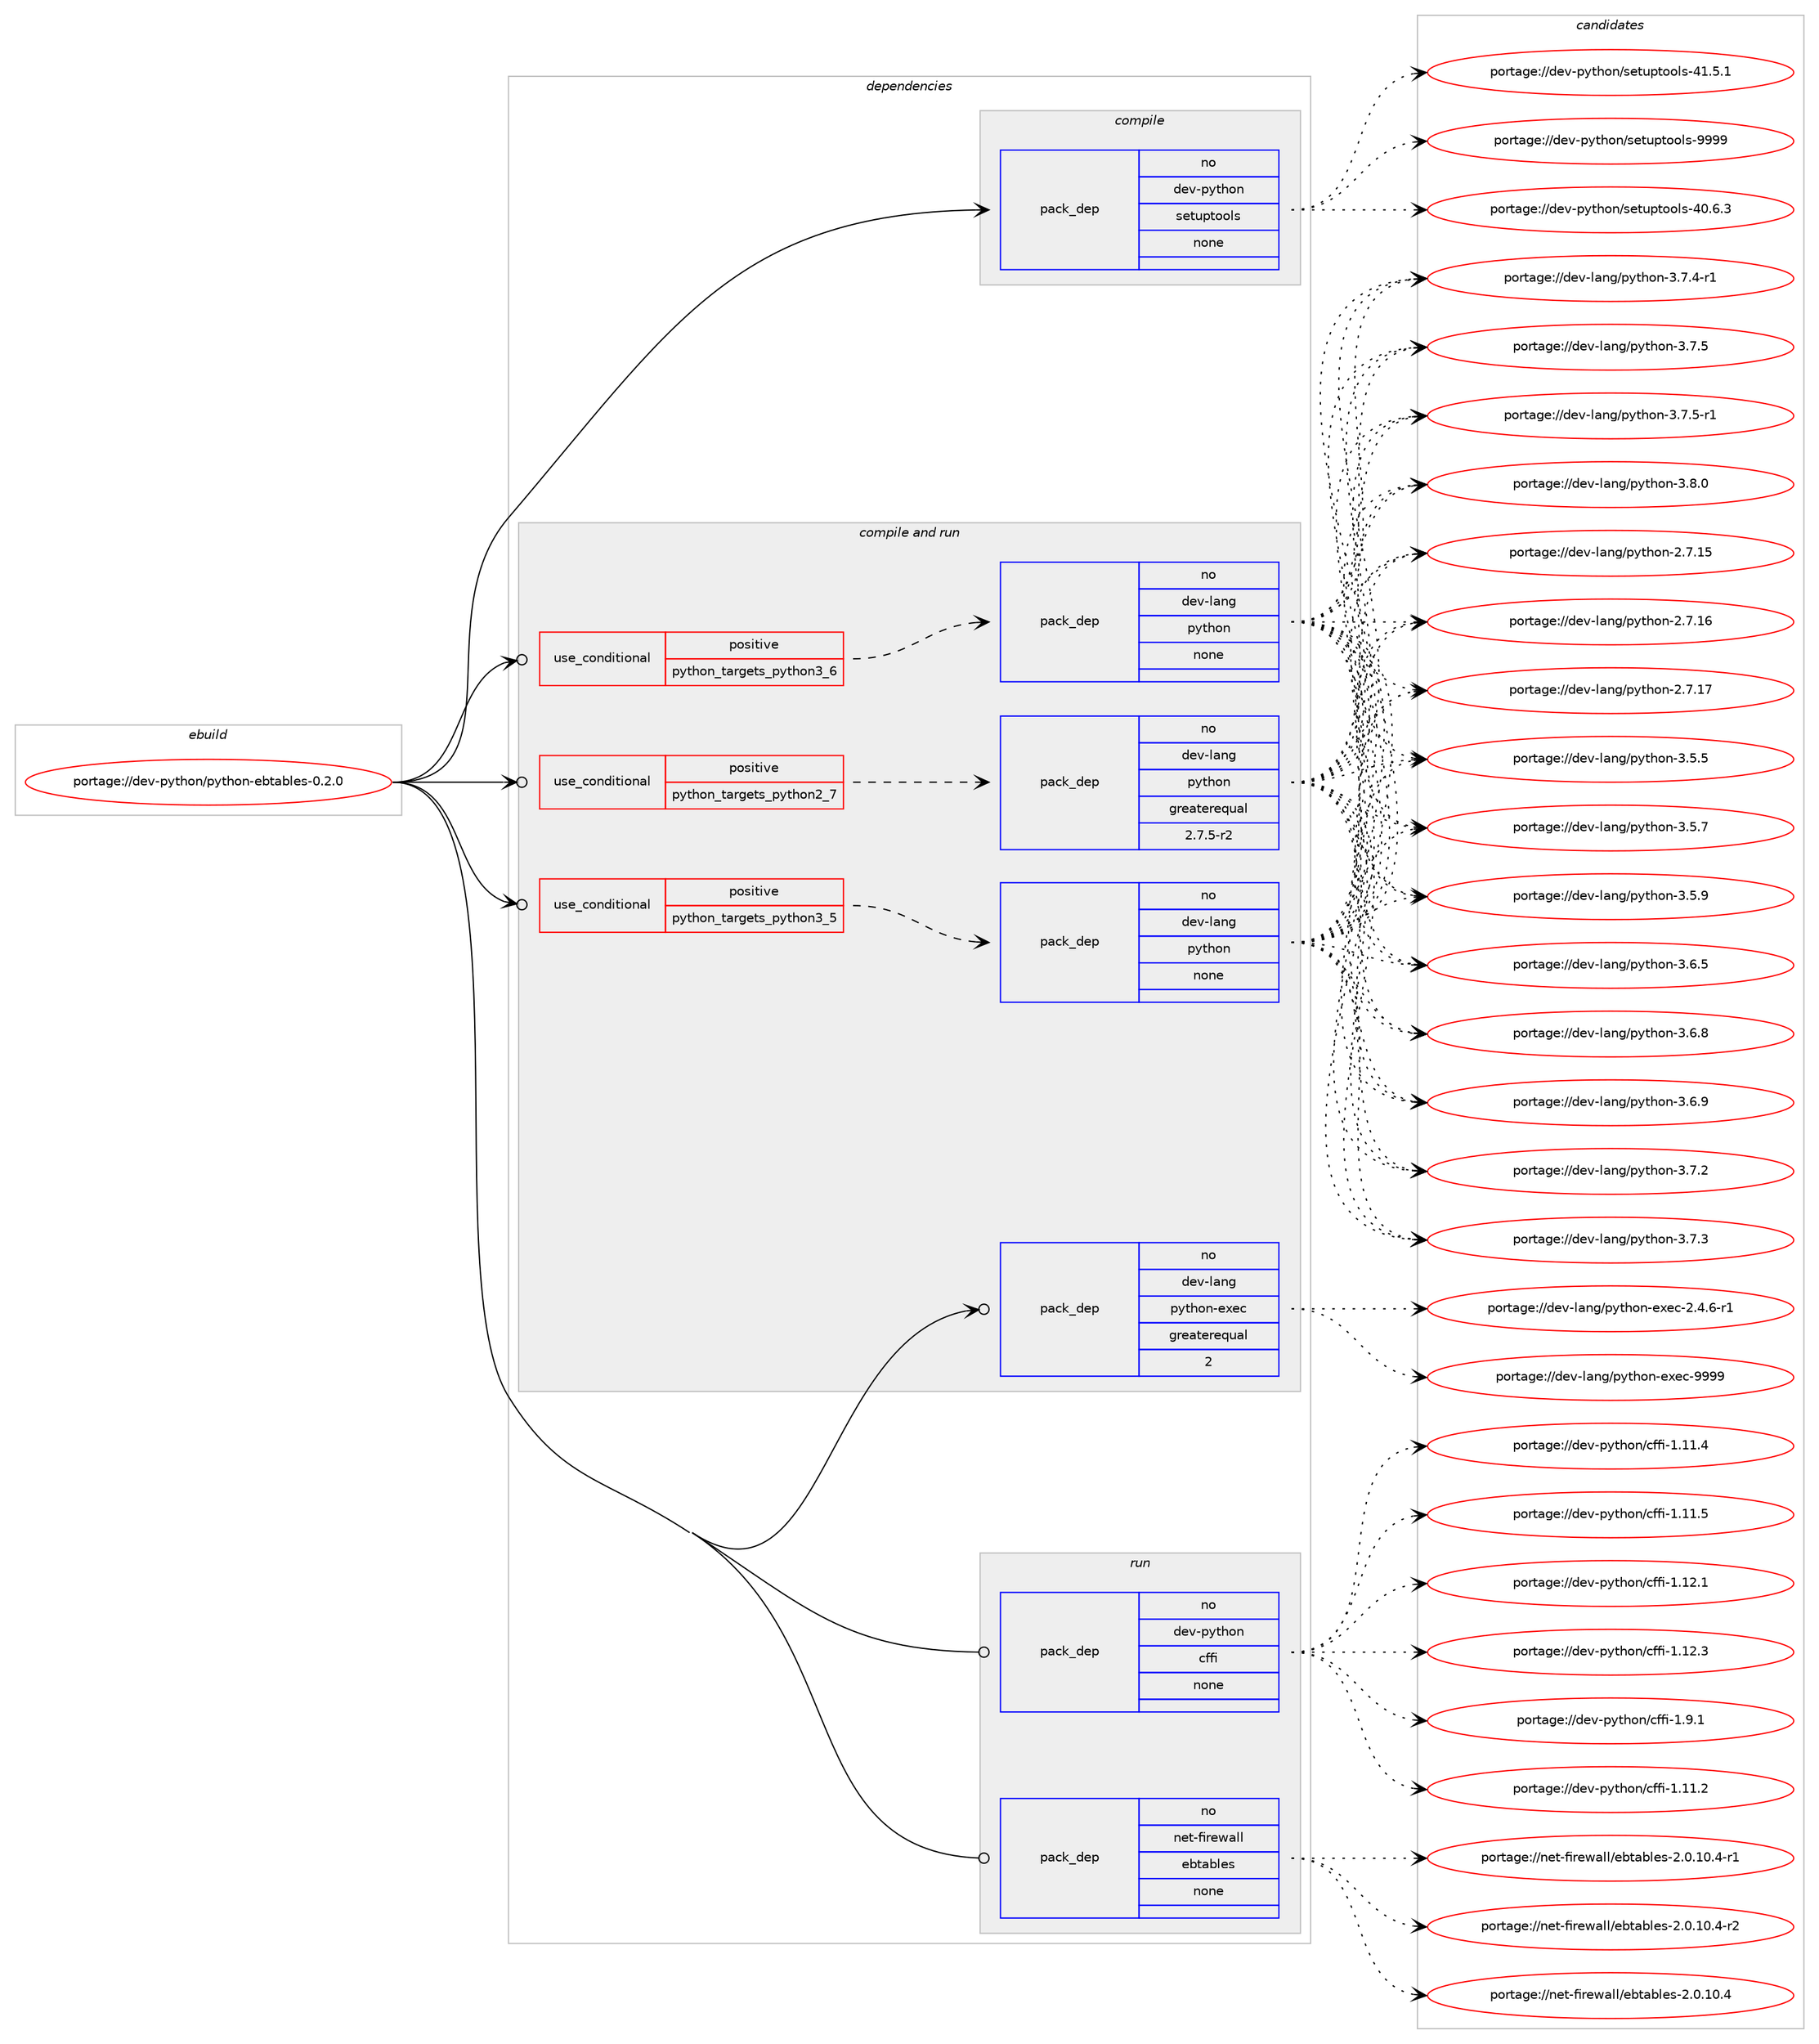 digraph prolog {

# *************
# Graph options
# *************

newrank=true;
concentrate=true;
compound=true;
graph [rankdir=LR,fontname=Helvetica,fontsize=10,ranksep=1.5];#, ranksep=2.5, nodesep=0.2];
edge  [arrowhead=vee];
node  [fontname=Helvetica,fontsize=10];

# **********
# The ebuild
# **********

subgraph cluster_leftcol {
color=gray;
rank=same;
label=<<i>ebuild</i>>;
id [label="portage://dev-python/python-ebtables-0.2.0", color=red, width=4, href="../dev-python/python-ebtables-0.2.0.svg"];
}

# ****************
# The dependencies
# ****************

subgraph cluster_midcol {
color=gray;
label=<<i>dependencies</i>>;
subgraph cluster_compile {
fillcolor="#eeeeee";
style=filled;
label=<<i>compile</i>>;
subgraph pack125693 {
dependency165870 [label=<<TABLE BORDER="0" CELLBORDER="1" CELLSPACING="0" CELLPADDING="4" WIDTH="220"><TR><TD ROWSPAN="6" CELLPADDING="30">pack_dep</TD></TR><TR><TD WIDTH="110">no</TD></TR><TR><TD>dev-python</TD></TR><TR><TD>setuptools</TD></TR><TR><TD>none</TD></TR><TR><TD></TD></TR></TABLE>>, shape=none, color=blue];
}
id:e -> dependency165870:w [weight=20,style="solid",arrowhead="vee"];
}
subgraph cluster_compileandrun {
fillcolor="#eeeeee";
style=filled;
label=<<i>compile and run</i>>;
subgraph cond36785 {
dependency165871 [label=<<TABLE BORDER="0" CELLBORDER="1" CELLSPACING="0" CELLPADDING="4"><TR><TD ROWSPAN="3" CELLPADDING="10">use_conditional</TD></TR><TR><TD>positive</TD></TR><TR><TD>python_targets_python2_7</TD></TR></TABLE>>, shape=none, color=red];
subgraph pack125694 {
dependency165872 [label=<<TABLE BORDER="0" CELLBORDER="1" CELLSPACING="0" CELLPADDING="4" WIDTH="220"><TR><TD ROWSPAN="6" CELLPADDING="30">pack_dep</TD></TR><TR><TD WIDTH="110">no</TD></TR><TR><TD>dev-lang</TD></TR><TR><TD>python</TD></TR><TR><TD>greaterequal</TD></TR><TR><TD>2.7.5-r2</TD></TR></TABLE>>, shape=none, color=blue];
}
dependency165871:e -> dependency165872:w [weight=20,style="dashed",arrowhead="vee"];
}
id:e -> dependency165871:w [weight=20,style="solid",arrowhead="odotvee"];
subgraph cond36786 {
dependency165873 [label=<<TABLE BORDER="0" CELLBORDER="1" CELLSPACING="0" CELLPADDING="4"><TR><TD ROWSPAN="3" CELLPADDING="10">use_conditional</TD></TR><TR><TD>positive</TD></TR><TR><TD>python_targets_python3_5</TD></TR></TABLE>>, shape=none, color=red];
subgraph pack125695 {
dependency165874 [label=<<TABLE BORDER="0" CELLBORDER="1" CELLSPACING="0" CELLPADDING="4" WIDTH="220"><TR><TD ROWSPAN="6" CELLPADDING="30">pack_dep</TD></TR><TR><TD WIDTH="110">no</TD></TR><TR><TD>dev-lang</TD></TR><TR><TD>python</TD></TR><TR><TD>none</TD></TR><TR><TD></TD></TR></TABLE>>, shape=none, color=blue];
}
dependency165873:e -> dependency165874:w [weight=20,style="dashed",arrowhead="vee"];
}
id:e -> dependency165873:w [weight=20,style="solid",arrowhead="odotvee"];
subgraph cond36787 {
dependency165875 [label=<<TABLE BORDER="0" CELLBORDER="1" CELLSPACING="0" CELLPADDING="4"><TR><TD ROWSPAN="3" CELLPADDING="10">use_conditional</TD></TR><TR><TD>positive</TD></TR><TR><TD>python_targets_python3_6</TD></TR></TABLE>>, shape=none, color=red];
subgraph pack125696 {
dependency165876 [label=<<TABLE BORDER="0" CELLBORDER="1" CELLSPACING="0" CELLPADDING="4" WIDTH="220"><TR><TD ROWSPAN="6" CELLPADDING="30">pack_dep</TD></TR><TR><TD WIDTH="110">no</TD></TR><TR><TD>dev-lang</TD></TR><TR><TD>python</TD></TR><TR><TD>none</TD></TR><TR><TD></TD></TR></TABLE>>, shape=none, color=blue];
}
dependency165875:e -> dependency165876:w [weight=20,style="dashed",arrowhead="vee"];
}
id:e -> dependency165875:w [weight=20,style="solid",arrowhead="odotvee"];
subgraph pack125697 {
dependency165877 [label=<<TABLE BORDER="0" CELLBORDER="1" CELLSPACING="0" CELLPADDING="4" WIDTH="220"><TR><TD ROWSPAN="6" CELLPADDING="30">pack_dep</TD></TR><TR><TD WIDTH="110">no</TD></TR><TR><TD>dev-lang</TD></TR><TR><TD>python-exec</TD></TR><TR><TD>greaterequal</TD></TR><TR><TD>2</TD></TR></TABLE>>, shape=none, color=blue];
}
id:e -> dependency165877:w [weight=20,style="solid",arrowhead="odotvee"];
}
subgraph cluster_run {
fillcolor="#eeeeee";
style=filled;
label=<<i>run</i>>;
subgraph pack125698 {
dependency165878 [label=<<TABLE BORDER="0" CELLBORDER="1" CELLSPACING="0" CELLPADDING="4" WIDTH="220"><TR><TD ROWSPAN="6" CELLPADDING="30">pack_dep</TD></TR><TR><TD WIDTH="110">no</TD></TR><TR><TD>dev-python</TD></TR><TR><TD>cffi</TD></TR><TR><TD>none</TD></TR><TR><TD></TD></TR></TABLE>>, shape=none, color=blue];
}
id:e -> dependency165878:w [weight=20,style="solid",arrowhead="odot"];
subgraph pack125699 {
dependency165879 [label=<<TABLE BORDER="0" CELLBORDER="1" CELLSPACING="0" CELLPADDING="4" WIDTH="220"><TR><TD ROWSPAN="6" CELLPADDING="30">pack_dep</TD></TR><TR><TD WIDTH="110">no</TD></TR><TR><TD>net-firewall</TD></TR><TR><TD>ebtables</TD></TR><TR><TD>none</TD></TR><TR><TD></TD></TR></TABLE>>, shape=none, color=blue];
}
id:e -> dependency165879:w [weight=20,style="solid",arrowhead="odot"];
}
}

# **************
# The candidates
# **************

subgraph cluster_choices {
rank=same;
color=gray;
label=<<i>candidates</i>>;

subgraph choice125693 {
color=black;
nodesep=1;
choiceportage100101118451121211161041111104711510111611711211611111110811545524846544651 [label="portage://dev-python/setuptools-40.6.3", color=red, width=4,href="../dev-python/setuptools-40.6.3.svg"];
choiceportage100101118451121211161041111104711510111611711211611111110811545524946534649 [label="portage://dev-python/setuptools-41.5.1", color=red, width=4,href="../dev-python/setuptools-41.5.1.svg"];
choiceportage10010111845112121116104111110471151011161171121161111111081154557575757 [label="portage://dev-python/setuptools-9999", color=red, width=4,href="../dev-python/setuptools-9999.svg"];
dependency165870:e -> choiceportage100101118451121211161041111104711510111611711211611111110811545524846544651:w [style=dotted,weight="100"];
dependency165870:e -> choiceportage100101118451121211161041111104711510111611711211611111110811545524946534649:w [style=dotted,weight="100"];
dependency165870:e -> choiceportage10010111845112121116104111110471151011161171121161111111081154557575757:w [style=dotted,weight="100"];
}
subgraph choice125694 {
color=black;
nodesep=1;
choiceportage10010111845108971101034711212111610411111045504655464953 [label="portage://dev-lang/python-2.7.15", color=red, width=4,href="../dev-lang/python-2.7.15.svg"];
choiceportage10010111845108971101034711212111610411111045504655464954 [label="portage://dev-lang/python-2.7.16", color=red, width=4,href="../dev-lang/python-2.7.16.svg"];
choiceportage10010111845108971101034711212111610411111045504655464955 [label="portage://dev-lang/python-2.7.17", color=red, width=4,href="../dev-lang/python-2.7.17.svg"];
choiceportage100101118451089711010347112121116104111110455146534653 [label="portage://dev-lang/python-3.5.5", color=red, width=4,href="../dev-lang/python-3.5.5.svg"];
choiceportage100101118451089711010347112121116104111110455146534655 [label="portage://dev-lang/python-3.5.7", color=red, width=4,href="../dev-lang/python-3.5.7.svg"];
choiceportage100101118451089711010347112121116104111110455146534657 [label="portage://dev-lang/python-3.5.9", color=red, width=4,href="../dev-lang/python-3.5.9.svg"];
choiceportage100101118451089711010347112121116104111110455146544653 [label="portage://dev-lang/python-3.6.5", color=red, width=4,href="../dev-lang/python-3.6.5.svg"];
choiceportage100101118451089711010347112121116104111110455146544656 [label="portage://dev-lang/python-3.6.8", color=red, width=4,href="../dev-lang/python-3.6.8.svg"];
choiceportage100101118451089711010347112121116104111110455146544657 [label="portage://dev-lang/python-3.6.9", color=red, width=4,href="../dev-lang/python-3.6.9.svg"];
choiceportage100101118451089711010347112121116104111110455146554650 [label="portage://dev-lang/python-3.7.2", color=red, width=4,href="../dev-lang/python-3.7.2.svg"];
choiceportage100101118451089711010347112121116104111110455146554651 [label="portage://dev-lang/python-3.7.3", color=red, width=4,href="../dev-lang/python-3.7.3.svg"];
choiceportage1001011184510897110103471121211161041111104551465546524511449 [label="portage://dev-lang/python-3.7.4-r1", color=red, width=4,href="../dev-lang/python-3.7.4-r1.svg"];
choiceportage100101118451089711010347112121116104111110455146554653 [label="portage://dev-lang/python-3.7.5", color=red, width=4,href="../dev-lang/python-3.7.5.svg"];
choiceportage1001011184510897110103471121211161041111104551465546534511449 [label="portage://dev-lang/python-3.7.5-r1", color=red, width=4,href="../dev-lang/python-3.7.5-r1.svg"];
choiceportage100101118451089711010347112121116104111110455146564648 [label="portage://dev-lang/python-3.8.0", color=red, width=4,href="../dev-lang/python-3.8.0.svg"];
dependency165872:e -> choiceportage10010111845108971101034711212111610411111045504655464953:w [style=dotted,weight="100"];
dependency165872:e -> choiceportage10010111845108971101034711212111610411111045504655464954:w [style=dotted,weight="100"];
dependency165872:e -> choiceportage10010111845108971101034711212111610411111045504655464955:w [style=dotted,weight="100"];
dependency165872:e -> choiceportage100101118451089711010347112121116104111110455146534653:w [style=dotted,weight="100"];
dependency165872:e -> choiceportage100101118451089711010347112121116104111110455146534655:w [style=dotted,weight="100"];
dependency165872:e -> choiceportage100101118451089711010347112121116104111110455146534657:w [style=dotted,weight="100"];
dependency165872:e -> choiceportage100101118451089711010347112121116104111110455146544653:w [style=dotted,weight="100"];
dependency165872:e -> choiceportage100101118451089711010347112121116104111110455146544656:w [style=dotted,weight="100"];
dependency165872:e -> choiceportage100101118451089711010347112121116104111110455146544657:w [style=dotted,weight="100"];
dependency165872:e -> choiceportage100101118451089711010347112121116104111110455146554650:w [style=dotted,weight="100"];
dependency165872:e -> choiceportage100101118451089711010347112121116104111110455146554651:w [style=dotted,weight="100"];
dependency165872:e -> choiceportage1001011184510897110103471121211161041111104551465546524511449:w [style=dotted,weight="100"];
dependency165872:e -> choiceportage100101118451089711010347112121116104111110455146554653:w [style=dotted,weight="100"];
dependency165872:e -> choiceportage1001011184510897110103471121211161041111104551465546534511449:w [style=dotted,weight="100"];
dependency165872:e -> choiceportage100101118451089711010347112121116104111110455146564648:w [style=dotted,weight="100"];
}
subgraph choice125695 {
color=black;
nodesep=1;
choiceportage10010111845108971101034711212111610411111045504655464953 [label="portage://dev-lang/python-2.7.15", color=red, width=4,href="../dev-lang/python-2.7.15.svg"];
choiceportage10010111845108971101034711212111610411111045504655464954 [label="portage://dev-lang/python-2.7.16", color=red, width=4,href="../dev-lang/python-2.7.16.svg"];
choiceportage10010111845108971101034711212111610411111045504655464955 [label="portage://dev-lang/python-2.7.17", color=red, width=4,href="../dev-lang/python-2.7.17.svg"];
choiceportage100101118451089711010347112121116104111110455146534653 [label="portage://dev-lang/python-3.5.5", color=red, width=4,href="../dev-lang/python-3.5.5.svg"];
choiceportage100101118451089711010347112121116104111110455146534655 [label="portage://dev-lang/python-3.5.7", color=red, width=4,href="../dev-lang/python-3.5.7.svg"];
choiceportage100101118451089711010347112121116104111110455146534657 [label="portage://dev-lang/python-3.5.9", color=red, width=4,href="../dev-lang/python-3.5.9.svg"];
choiceportage100101118451089711010347112121116104111110455146544653 [label="portage://dev-lang/python-3.6.5", color=red, width=4,href="../dev-lang/python-3.6.5.svg"];
choiceportage100101118451089711010347112121116104111110455146544656 [label="portage://dev-lang/python-3.6.8", color=red, width=4,href="../dev-lang/python-3.6.8.svg"];
choiceportage100101118451089711010347112121116104111110455146544657 [label="portage://dev-lang/python-3.6.9", color=red, width=4,href="../dev-lang/python-3.6.9.svg"];
choiceportage100101118451089711010347112121116104111110455146554650 [label="portage://dev-lang/python-3.7.2", color=red, width=4,href="../dev-lang/python-3.7.2.svg"];
choiceportage100101118451089711010347112121116104111110455146554651 [label="portage://dev-lang/python-3.7.3", color=red, width=4,href="../dev-lang/python-3.7.3.svg"];
choiceportage1001011184510897110103471121211161041111104551465546524511449 [label="portage://dev-lang/python-3.7.4-r1", color=red, width=4,href="../dev-lang/python-3.7.4-r1.svg"];
choiceportage100101118451089711010347112121116104111110455146554653 [label="portage://dev-lang/python-3.7.5", color=red, width=4,href="../dev-lang/python-3.7.5.svg"];
choiceportage1001011184510897110103471121211161041111104551465546534511449 [label="portage://dev-lang/python-3.7.5-r1", color=red, width=4,href="../dev-lang/python-3.7.5-r1.svg"];
choiceportage100101118451089711010347112121116104111110455146564648 [label="portage://dev-lang/python-3.8.0", color=red, width=4,href="../dev-lang/python-3.8.0.svg"];
dependency165874:e -> choiceportage10010111845108971101034711212111610411111045504655464953:w [style=dotted,weight="100"];
dependency165874:e -> choiceportage10010111845108971101034711212111610411111045504655464954:w [style=dotted,weight="100"];
dependency165874:e -> choiceportage10010111845108971101034711212111610411111045504655464955:w [style=dotted,weight="100"];
dependency165874:e -> choiceportage100101118451089711010347112121116104111110455146534653:w [style=dotted,weight="100"];
dependency165874:e -> choiceportage100101118451089711010347112121116104111110455146534655:w [style=dotted,weight="100"];
dependency165874:e -> choiceportage100101118451089711010347112121116104111110455146534657:w [style=dotted,weight="100"];
dependency165874:e -> choiceportage100101118451089711010347112121116104111110455146544653:w [style=dotted,weight="100"];
dependency165874:e -> choiceportage100101118451089711010347112121116104111110455146544656:w [style=dotted,weight="100"];
dependency165874:e -> choiceportage100101118451089711010347112121116104111110455146544657:w [style=dotted,weight="100"];
dependency165874:e -> choiceportage100101118451089711010347112121116104111110455146554650:w [style=dotted,weight="100"];
dependency165874:e -> choiceportage100101118451089711010347112121116104111110455146554651:w [style=dotted,weight="100"];
dependency165874:e -> choiceportage1001011184510897110103471121211161041111104551465546524511449:w [style=dotted,weight="100"];
dependency165874:e -> choiceportage100101118451089711010347112121116104111110455146554653:w [style=dotted,weight="100"];
dependency165874:e -> choiceportage1001011184510897110103471121211161041111104551465546534511449:w [style=dotted,weight="100"];
dependency165874:e -> choiceportage100101118451089711010347112121116104111110455146564648:w [style=dotted,weight="100"];
}
subgraph choice125696 {
color=black;
nodesep=1;
choiceportage10010111845108971101034711212111610411111045504655464953 [label="portage://dev-lang/python-2.7.15", color=red, width=4,href="../dev-lang/python-2.7.15.svg"];
choiceportage10010111845108971101034711212111610411111045504655464954 [label="portage://dev-lang/python-2.7.16", color=red, width=4,href="../dev-lang/python-2.7.16.svg"];
choiceportage10010111845108971101034711212111610411111045504655464955 [label="portage://dev-lang/python-2.7.17", color=red, width=4,href="../dev-lang/python-2.7.17.svg"];
choiceportage100101118451089711010347112121116104111110455146534653 [label="portage://dev-lang/python-3.5.5", color=red, width=4,href="../dev-lang/python-3.5.5.svg"];
choiceportage100101118451089711010347112121116104111110455146534655 [label="portage://dev-lang/python-3.5.7", color=red, width=4,href="../dev-lang/python-3.5.7.svg"];
choiceportage100101118451089711010347112121116104111110455146534657 [label="portage://dev-lang/python-3.5.9", color=red, width=4,href="../dev-lang/python-3.5.9.svg"];
choiceportage100101118451089711010347112121116104111110455146544653 [label="portage://dev-lang/python-3.6.5", color=red, width=4,href="../dev-lang/python-3.6.5.svg"];
choiceportage100101118451089711010347112121116104111110455146544656 [label="portage://dev-lang/python-3.6.8", color=red, width=4,href="../dev-lang/python-3.6.8.svg"];
choiceportage100101118451089711010347112121116104111110455146544657 [label="portage://dev-lang/python-3.6.9", color=red, width=4,href="../dev-lang/python-3.6.9.svg"];
choiceportage100101118451089711010347112121116104111110455146554650 [label="portage://dev-lang/python-3.7.2", color=red, width=4,href="../dev-lang/python-3.7.2.svg"];
choiceportage100101118451089711010347112121116104111110455146554651 [label="portage://dev-lang/python-3.7.3", color=red, width=4,href="../dev-lang/python-3.7.3.svg"];
choiceportage1001011184510897110103471121211161041111104551465546524511449 [label="portage://dev-lang/python-3.7.4-r1", color=red, width=4,href="../dev-lang/python-3.7.4-r1.svg"];
choiceportage100101118451089711010347112121116104111110455146554653 [label="portage://dev-lang/python-3.7.5", color=red, width=4,href="../dev-lang/python-3.7.5.svg"];
choiceportage1001011184510897110103471121211161041111104551465546534511449 [label="portage://dev-lang/python-3.7.5-r1", color=red, width=4,href="../dev-lang/python-3.7.5-r1.svg"];
choiceportage100101118451089711010347112121116104111110455146564648 [label="portage://dev-lang/python-3.8.0", color=red, width=4,href="../dev-lang/python-3.8.0.svg"];
dependency165876:e -> choiceportage10010111845108971101034711212111610411111045504655464953:w [style=dotted,weight="100"];
dependency165876:e -> choiceportage10010111845108971101034711212111610411111045504655464954:w [style=dotted,weight="100"];
dependency165876:e -> choiceportage10010111845108971101034711212111610411111045504655464955:w [style=dotted,weight="100"];
dependency165876:e -> choiceportage100101118451089711010347112121116104111110455146534653:w [style=dotted,weight="100"];
dependency165876:e -> choiceportage100101118451089711010347112121116104111110455146534655:w [style=dotted,weight="100"];
dependency165876:e -> choiceportage100101118451089711010347112121116104111110455146534657:w [style=dotted,weight="100"];
dependency165876:e -> choiceportage100101118451089711010347112121116104111110455146544653:w [style=dotted,weight="100"];
dependency165876:e -> choiceportage100101118451089711010347112121116104111110455146544656:w [style=dotted,weight="100"];
dependency165876:e -> choiceportage100101118451089711010347112121116104111110455146544657:w [style=dotted,weight="100"];
dependency165876:e -> choiceportage100101118451089711010347112121116104111110455146554650:w [style=dotted,weight="100"];
dependency165876:e -> choiceportage100101118451089711010347112121116104111110455146554651:w [style=dotted,weight="100"];
dependency165876:e -> choiceportage1001011184510897110103471121211161041111104551465546524511449:w [style=dotted,weight="100"];
dependency165876:e -> choiceportage100101118451089711010347112121116104111110455146554653:w [style=dotted,weight="100"];
dependency165876:e -> choiceportage1001011184510897110103471121211161041111104551465546534511449:w [style=dotted,weight="100"];
dependency165876:e -> choiceportage100101118451089711010347112121116104111110455146564648:w [style=dotted,weight="100"];
}
subgraph choice125697 {
color=black;
nodesep=1;
choiceportage10010111845108971101034711212111610411111045101120101994550465246544511449 [label="portage://dev-lang/python-exec-2.4.6-r1", color=red, width=4,href="../dev-lang/python-exec-2.4.6-r1.svg"];
choiceportage10010111845108971101034711212111610411111045101120101994557575757 [label="portage://dev-lang/python-exec-9999", color=red, width=4,href="../dev-lang/python-exec-9999.svg"];
dependency165877:e -> choiceportage10010111845108971101034711212111610411111045101120101994550465246544511449:w [style=dotted,weight="100"];
dependency165877:e -> choiceportage10010111845108971101034711212111610411111045101120101994557575757:w [style=dotted,weight="100"];
}
subgraph choice125698 {
color=black;
nodesep=1;
choiceportage10010111845112121116104111110479910210210545494649494650 [label="portage://dev-python/cffi-1.11.2", color=red, width=4,href="../dev-python/cffi-1.11.2.svg"];
choiceportage10010111845112121116104111110479910210210545494649494652 [label="portage://dev-python/cffi-1.11.4", color=red, width=4,href="../dev-python/cffi-1.11.4.svg"];
choiceportage10010111845112121116104111110479910210210545494649494653 [label="portage://dev-python/cffi-1.11.5", color=red, width=4,href="../dev-python/cffi-1.11.5.svg"];
choiceportage10010111845112121116104111110479910210210545494649504649 [label="portage://dev-python/cffi-1.12.1", color=red, width=4,href="../dev-python/cffi-1.12.1.svg"];
choiceportage10010111845112121116104111110479910210210545494649504651 [label="portage://dev-python/cffi-1.12.3", color=red, width=4,href="../dev-python/cffi-1.12.3.svg"];
choiceportage100101118451121211161041111104799102102105454946574649 [label="portage://dev-python/cffi-1.9.1", color=red, width=4,href="../dev-python/cffi-1.9.1.svg"];
dependency165878:e -> choiceportage10010111845112121116104111110479910210210545494649494650:w [style=dotted,weight="100"];
dependency165878:e -> choiceportage10010111845112121116104111110479910210210545494649494652:w [style=dotted,weight="100"];
dependency165878:e -> choiceportage10010111845112121116104111110479910210210545494649494653:w [style=dotted,weight="100"];
dependency165878:e -> choiceportage10010111845112121116104111110479910210210545494649504649:w [style=dotted,weight="100"];
dependency165878:e -> choiceportage10010111845112121116104111110479910210210545494649504651:w [style=dotted,weight="100"];
dependency165878:e -> choiceportage100101118451121211161041111104799102102105454946574649:w [style=dotted,weight="100"];
}
subgraph choice125699 {
color=black;
nodesep=1;
choiceportage110101116451021051141011199710810847101981169798108101115455046484649484652 [label="portage://net-firewall/ebtables-2.0.10.4", color=red, width=4,href="../net-firewall/ebtables-2.0.10.4.svg"];
choiceportage1101011164510210511410111997108108471019811697981081011154550464846494846524511449 [label="portage://net-firewall/ebtables-2.0.10.4-r1", color=red, width=4,href="../net-firewall/ebtables-2.0.10.4-r1.svg"];
choiceportage1101011164510210511410111997108108471019811697981081011154550464846494846524511450 [label="portage://net-firewall/ebtables-2.0.10.4-r2", color=red, width=4,href="../net-firewall/ebtables-2.0.10.4-r2.svg"];
dependency165879:e -> choiceportage110101116451021051141011199710810847101981169798108101115455046484649484652:w [style=dotted,weight="100"];
dependency165879:e -> choiceportage1101011164510210511410111997108108471019811697981081011154550464846494846524511449:w [style=dotted,weight="100"];
dependency165879:e -> choiceportage1101011164510210511410111997108108471019811697981081011154550464846494846524511450:w [style=dotted,weight="100"];
}
}

}
